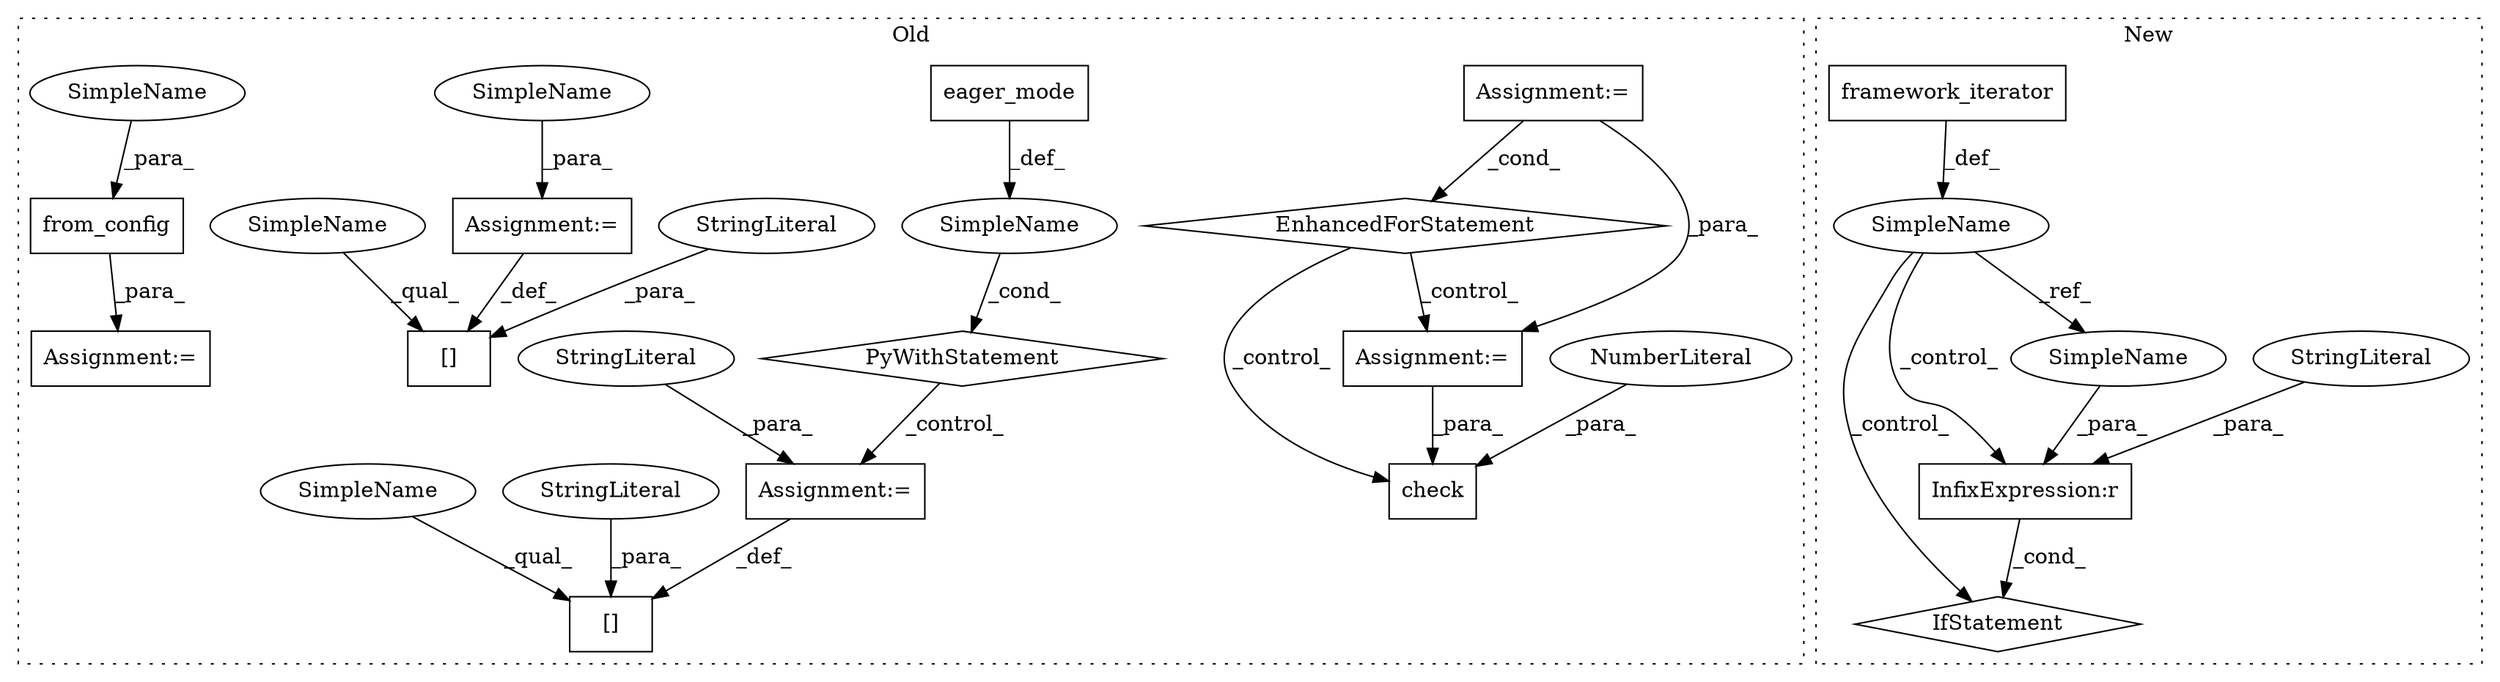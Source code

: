 digraph G {
subgraph cluster0 {
1 [label="from_config" a="32" s="3531,3569" l="12,1" shape="box"];
5 [label="Assignment:=" a="7" s="3530" l="1" shape="box"];
7 [label="[]" a="2" s="3489,3507" l="7,1" shape="box"];
9 [label="[]" a="2" s="3774,3792" l="7,1" shape="box"];
10 [label="EnhancedForStatement" a="70" s="3578,3645" l="57,2" shape="diamond"];
11 [label="check" a="32" s="3685,3721" l="6,1" shape="box"];
12 [label="NumberLiteral" a="34" s="3720" l="1" shape="ellipse"];
13 [label="Assignment:=" a="7" s="3578,3645" l="57,2" shape="box"];
14 [label="Assignment:=" a="7" s="3660" l="1" shape="box"];
15 [label="Assignment:=" a="7" s="3793" l="1" shape="box"];
16 [label="SimpleName" a="42" s="" l="" shape="ellipse"];
17 [label="PyWithStatement" a="104" s="3742,3764" l="10,2" shape="diamond"];
18 [label="eager_mode" a="32" s="3752" l="12" shape="box"];
19 [label="Assignment:=" a="7" s="3508" l="1" shape="box"];
20 [label="StringLiteral" a="45" s="3794" l="4" shape="ellipse"];
21 [label="StringLiteral" a="45" s="3496" l="11" shape="ellipse"];
22 [label="StringLiteral" a="45" s="3781" l="11" shape="ellipse"];
24 [label="SimpleName" a="42" s="3509" l="2" shape="ellipse"];
25 [label="SimpleName" a="42" s="3774" l="6" shape="ellipse"];
26 [label="SimpleName" a="42" s="3489" l="6" shape="ellipse"];
27 [label="SimpleName" a="42" s="3563" l="6" shape="ellipse"];
label = "Old";
style="dotted";
}
subgraph cluster1 {
2 [label="IfStatement" a="25" s="2976" l="3" shape="diamond"];
3 [label="InfixExpression:r" a="27" s="2964" l="4" shape="box"];
4 [label="StringLiteral" a="45" s="2968" l="7" shape="ellipse"];
6 [label="framework_iterator" a="32" s="2887,2945" l="19,1" shape="box"];
8 [label="SimpleName" a="42" s="2882" l="2" shape="ellipse"];
23 [label="SimpleName" a="42" s="2962" l="2" shape="ellipse"];
label = "New";
style="dotted";
}
1 -> 5 [label="_para_"];
3 -> 2 [label="_cond_"];
4 -> 3 [label="_para_"];
6 -> 8 [label="_def_"];
8 -> 3 [label="_control_"];
8 -> 2 [label="_control_"];
8 -> 23 [label="_ref_"];
10 -> 11 [label="_control_"];
10 -> 14 [label="_control_"];
12 -> 11 [label="_para_"];
13 -> 10 [label="_cond_"];
13 -> 14 [label="_para_"];
14 -> 11 [label="_para_"];
15 -> 9 [label="_def_"];
16 -> 17 [label="_cond_"];
17 -> 15 [label="_control_"];
18 -> 16 [label="_def_"];
19 -> 7 [label="_def_"];
20 -> 15 [label="_para_"];
21 -> 7 [label="_para_"];
22 -> 9 [label="_para_"];
23 -> 3 [label="_para_"];
24 -> 19 [label="_para_"];
25 -> 9 [label="_qual_"];
26 -> 7 [label="_qual_"];
27 -> 1 [label="_para_"];
}